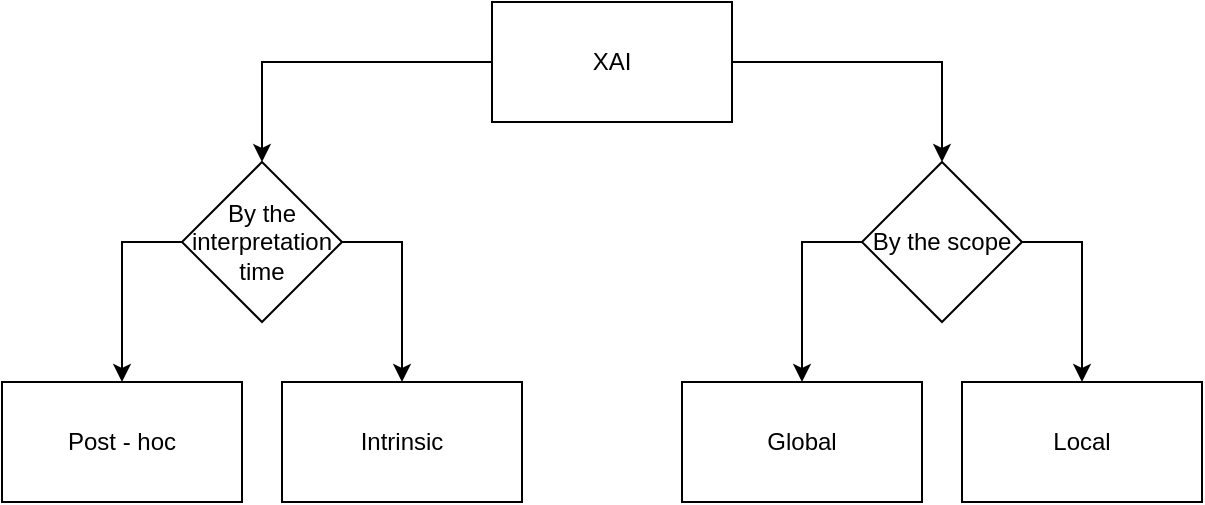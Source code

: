 <mxfile version="14.7.6" type="github">
  <diagram id="sAiz3fwd6c5k1yTrx6B4" name="Page-1">
    <mxGraphModel dx="1240" dy="683" grid="1" gridSize="10" guides="1" tooltips="1" connect="1" arrows="1" fold="1" page="1" pageScale="1" pageWidth="850" pageHeight="1100" math="0" shadow="0">
      <root>
        <mxCell id="0" />
        <mxCell id="1" parent="0" />
        <mxCell id="E4Xg9mnB9qlfMcUTHcWA-8" style="edgeStyle=orthogonalEdgeStyle;rounded=0;orthogonalLoop=1;jettySize=auto;html=1;entryX=0.5;entryY=0;entryDx=0;entryDy=0;" edge="1" parent="1" source="E4Xg9mnB9qlfMcUTHcWA-1" target="E4Xg9mnB9qlfMcUTHcWA-3">
          <mxGeometry relative="1" as="geometry" />
        </mxCell>
        <mxCell id="E4Xg9mnB9qlfMcUTHcWA-9" style="edgeStyle=orthogonalEdgeStyle;rounded=0;orthogonalLoop=1;jettySize=auto;html=1;entryX=0.5;entryY=0;entryDx=0;entryDy=0;" edge="1" parent="1" source="E4Xg9mnB9qlfMcUTHcWA-1" target="E4Xg9mnB9qlfMcUTHcWA-2">
          <mxGeometry relative="1" as="geometry" />
        </mxCell>
        <mxCell id="E4Xg9mnB9qlfMcUTHcWA-1" value="XAI" style="rounded=0;whiteSpace=wrap;html=1;" vertex="1" parent="1">
          <mxGeometry x="425" y="110" width="120" height="60" as="geometry" />
        </mxCell>
        <mxCell id="E4Xg9mnB9qlfMcUTHcWA-10" style="edgeStyle=orthogonalEdgeStyle;rounded=0;orthogonalLoop=1;jettySize=auto;html=1;exitX=0;exitY=0.5;exitDx=0;exitDy=0;entryX=0.5;entryY=0;entryDx=0;entryDy=0;" edge="1" parent="1" source="E4Xg9mnB9qlfMcUTHcWA-2" target="E4Xg9mnB9qlfMcUTHcWA-4">
          <mxGeometry relative="1" as="geometry" />
        </mxCell>
        <mxCell id="E4Xg9mnB9qlfMcUTHcWA-11" style="edgeStyle=orthogonalEdgeStyle;rounded=0;orthogonalLoop=1;jettySize=auto;html=1;exitX=1;exitY=0.5;exitDx=0;exitDy=0;entryX=0.5;entryY=0;entryDx=0;entryDy=0;" edge="1" parent="1" source="E4Xg9mnB9qlfMcUTHcWA-2" target="E4Xg9mnB9qlfMcUTHcWA-5">
          <mxGeometry relative="1" as="geometry" />
        </mxCell>
        <mxCell id="E4Xg9mnB9qlfMcUTHcWA-2" value="By the interpretation time" style="rhombus;whiteSpace=wrap;html=1;" vertex="1" parent="1">
          <mxGeometry x="270" y="190" width="80" height="80" as="geometry" />
        </mxCell>
        <mxCell id="E4Xg9mnB9qlfMcUTHcWA-12" style="edgeStyle=orthogonalEdgeStyle;rounded=0;orthogonalLoop=1;jettySize=auto;html=1;exitX=0;exitY=0.5;exitDx=0;exitDy=0;entryX=0.5;entryY=0;entryDx=0;entryDy=0;" edge="1" parent="1" source="E4Xg9mnB9qlfMcUTHcWA-3" target="E4Xg9mnB9qlfMcUTHcWA-7">
          <mxGeometry relative="1" as="geometry" />
        </mxCell>
        <mxCell id="E4Xg9mnB9qlfMcUTHcWA-13" style="edgeStyle=orthogonalEdgeStyle;rounded=0;orthogonalLoop=1;jettySize=auto;html=1;exitX=1;exitY=0.5;exitDx=0;exitDy=0;" edge="1" parent="1" source="E4Xg9mnB9qlfMcUTHcWA-3" target="E4Xg9mnB9qlfMcUTHcWA-6">
          <mxGeometry relative="1" as="geometry" />
        </mxCell>
        <mxCell id="E4Xg9mnB9qlfMcUTHcWA-3" value="By the scope" style="rhombus;whiteSpace=wrap;html=1;" vertex="1" parent="1">
          <mxGeometry x="610" y="190" width="80" height="80" as="geometry" />
        </mxCell>
        <mxCell id="E4Xg9mnB9qlfMcUTHcWA-4" value="Post - hoc" style="rounded=0;whiteSpace=wrap;html=1;" vertex="1" parent="1">
          <mxGeometry x="180" y="300" width="120" height="60" as="geometry" />
        </mxCell>
        <mxCell id="E4Xg9mnB9qlfMcUTHcWA-5" value="Intrinsic" style="rounded=0;whiteSpace=wrap;html=1;" vertex="1" parent="1">
          <mxGeometry x="320" y="300" width="120" height="60" as="geometry" />
        </mxCell>
        <mxCell id="E4Xg9mnB9qlfMcUTHcWA-6" value="Local" style="rounded=0;whiteSpace=wrap;html=1;" vertex="1" parent="1">
          <mxGeometry x="660" y="300" width="120" height="60" as="geometry" />
        </mxCell>
        <mxCell id="E4Xg9mnB9qlfMcUTHcWA-7" value="Global" style="rounded=0;whiteSpace=wrap;html=1;" vertex="1" parent="1">
          <mxGeometry x="520" y="300" width="120" height="60" as="geometry" />
        </mxCell>
      </root>
    </mxGraphModel>
  </diagram>
</mxfile>
